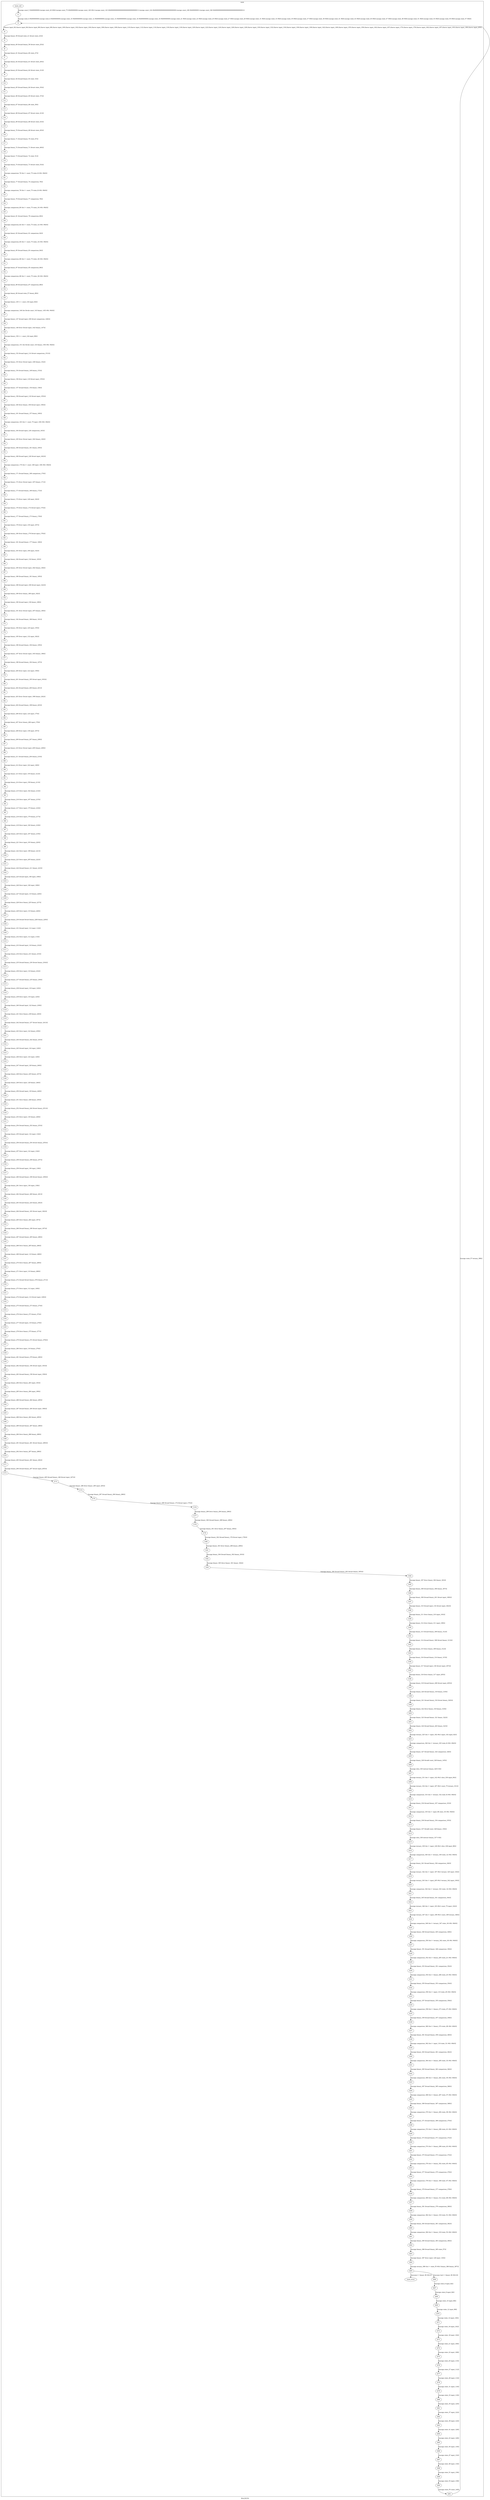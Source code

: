 digraph G {
label="Btor2XCFA";
subgraph cluster_0 {
label="main";
main_init[];
l1[];
l3[];
l4[];
l5[];
l6[];
l7[];
l8[];
l9[];
l10[];
l11[];
l12[];
l13[];
l14[];
l15[];
l16[];
l17[];
l18[];
l19[];
l20[];
l21[];
l22[];
l23[];
l24[];
l25[];
l26[];
l27[];
l28[];
l29[];
l30[];
l31[];
l32[];
l33[];
l34[];
l35[];
l36[];
l37[];
l38[];
l39[];
l40[];
l41[];
l42[];
l43[];
l44[];
l45[];
l46[];
l47[];
l48[];
l49[];
l50[];
l51[];
l52[];
l53[];
l54[];
l55[];
l56[];
l57[];
l58[];
l59[];
l60[];
l61[];
l62[];
l63[];
l64[];
l65[];
l66[];
l67[];
l68[];
l69[];
l70[];
l71[];
l72[];
l73[];
l74[];
l75[];
l76[];
l77[];
l78[];
l79[];
l80[];
l81[];
l82[];
l83[];
l84[];
l85[];
l86[];
l87[];
l88[];
l89[];
l90[];
l91[];
l92[];
l93[];
l94[];
l95[];
l96[];
l97[];
l98[];
l99[];
l100[];
l101[];
l102[];
l103[];
l104[];
l105[];
l106[];
l107[];
l108[];
l109[];
l110[];
l111[];
l112[];
l113[];
l114[];
l115[];
l116[];
l117[];
l118[];
l119[];
l120[];
l121[];
l122[];
l123[];
l124[];
l125[];
l126[];
l127[];
l128[];
l129[];
l130[];
l131[];
l132[];
l133[];
l134[];
l135[];
l136[];
l137[];
l138[];
l139[];
l140[];
l141[];
l142[];
l143[];
l144[];
l145[];
l146[];
l147[];
l148[];
l149[];
l150[];
l151[];
l152[];
l153[];
l154[];
l155[];
l156[];
l157[];
l158[];
l159[];
l160[];
l161[];
l162[];
l163[];
l164[];
l165[];
l166[];
l167[];
l168[];
l169[];
l170[];
l171[];
l172[];
l173[];
l174[];
l175[];
l176[];
l177[];
l178[];
l179[];
l180[];
l181[];
l182[];
l183[];
l184[];
l185[];
l186[];
l187[];
l188[];
l189[];
l190[];
l191[];
l192[];
l193[];
l194[];
l195[];
l196[];
l197[];
l198[];
l199[];
l200[];
l201[];
l202[];
l203[];
l204[];
l205[];
l206[];
l207[];
l208[];
l209[];
l210[];
l211[];
l212[];
l213[];
l214[];
l215[];
l216[];
l217[];
l218[];
l219[];
l220[];
l221[];
l222[];
l223[];
l224[];
l225[];
l226[];
l227[];
l228[];
l229[];
l230[];
l231[];
l232[];
l233[];
l234[];
l235[];
l236[];
l237[];
l238[];
l239[];
l240[];
l241[];
l242[];
l243[];
l244[];
l245[];
l246[];
l247[];
l248[];
l249[];
l250[];
l251[];
l252[];
l253[];
l254[];
l255[];
l256[];
l257[];
l258[];
l259[];
l260[];
l261[];
l262[];
l263[];
l264[];
l265[];
main_error[];
l266[];
l267[];
l268[];
l269[];
l270[];
l271[];
l272[];
l273[];
l274[];
l275[];
l276[];
l277[];
l278[];
l279[];
l280[];
l281[];
l282[];
l283[];
l284[];
l285[];
l286[];
l287[];
l288[];
l289[];
l290[];
l291[];
main_init -> l1 [label="[(assign const_5 #b00000000),(assign const_20 #b0),(assign const_75 #b00000000),(assign const_140 #b1),(assign const_143 #b00000000000000000000000000000011),(assign const_144 #b000000000000000000000000),(assign const_169 #b00000001),(assign const_328 #b00000000000000000000000000000001)] "];
l3 -> l4 [label="[(havoc input_92),(havoc input_94),(havoc input_96),(havoc input_98),(havoc input_100),(havoc input_102),(havoc input_104),(havoc input_106),(havoc input_108),(havoc input_110),(havoc input_112),(havoc input_114),(havoc input_116),(havoc input_118),(havoc input_120),(havoc input_122),(havoc input_124),(havoc input_126),(havoc input_128),(havoc input_130),(havoc input_132),(havoc input_134),(havoc input_136),(havoc input_138),(havoc input_142),(havoc input_149),(havoc input_155),(havoc input_159),(havoc input_162),(havoc input_167),(havoc input_175),(havoc input_179),(havoc input_182),(havoc input_187),(havoc input_193),(havoc input_199),(havoc input_205)] "];
l4 -> l5 [label="[(assign binary_59 (bvand state_21 (bvnot state_23)))] "];
l5 -> l6 [label="[(assign binary_60 (bvand binary_59 (bvnot state_25)))] "];
l6 -> l7 [label="[(assign binary_61 (bvand binary_60 state_27))] "];
l7 -> l8 [label="[(assign binary_62 (bvand binary_61 (bvnot state_29)))] "];
l8 -> l9 [label="[(assign binary_63 (bvand binary_62 (bvnot state_31)))] "];
l9 -> l10 [label="[(assign binary_64 (bvand binary_63 state_33))] "];
l10 -> l11 [label="[(assign binary_65 (bvand binary_64 (bvnot state_35)))] "];
l11 -> l12 [label="[(assign binary_66 (bvand binary_65 (bvnot state_37)))] "];
l12 -> l13 [label="[(assign binary_67 (bvand binary_66 state_39))] "];
l13 -> l14 [label="[(assign binary_68 (bvand binary_67 (bvnot state_41)))] "];
l14 -> l15 [label="[(assign binary_69 (bvand binary_68 (bvnot state_43)))] "];
l15 -> l16 [label="[(assign binary_70 (bvand binary_69 (bvnot state_45)))] "];
l16 -> l17 [label="[(assign binary_71 (bvand binary_70 state_47))] "];
l17 -> l18 [label="[(assign binary_72 (bvand binary_71 (bvnot state_49)))] "];
l18 -> l19 [label="[(assign binary_73 (bvand binary_72 state_51))] "];
l19 -> l20 [label="[(assign binary_74 (bvand binary_73 (bvnot state_53)))] "];
l20 -> l21 [label="[(assign comparison_76 (ite (= const_75 state_6) #b1 #b0))] "];
l21 -> l22 [label="[(assign binary_77 (bvand binary_74 comparison_76))] "];
l22 -> l23 [label="[(assign comparison_78 (ite (= const_75 state_8) #b1 #b0))] "];
l23 -> l24 [label="[(assign binary_79 (bvand binary_77 comparison_78))] "];
l24 -> l25 [label="[(assign comparison_80 (ite (= const_75 state_10) #b1 #b0))] "];
l25 -> l26 [label="[(assign binary_81 (bvand binary_79 comparison_80))] "];
l26 -> l27 [label="[(assign comparison_82 (ite (= const_75 state_12) #b1 #b0))] "];
l27 -> l28 [label="[(assign binary_83 (bvand binary_81 comparison_82))] "];
l28 -> l29 [label="[(assign comparison_84 (ite (= const_75 state_14) #b1 #b0))] "];
l29 -> l30 [label="[(assign binary_85 (bvand binary_83 comparison_84))] "];
l30 -> l31 [label="[(assign comparison_86 (ite (= const_75 state_16) #b1 #b0))] "];
l31 -> l32 [label="[(assign binary_87 (bvand binary_85 comparison_86))] "];
l32 -> l33 [label="[(assign comparison_88 (ite (= const_75 state_18) #b1 #b0))] "];
l33 -> l34 [label="[(assign binary_89 (bvand binary_87 comparison_88))] "];
l34 -> l35 [label="[(assign binary_90 (bvand state_57 binary_89))] "];
l35 -> l36 [label="[(assign binary_145 (++ const_144 input_94))] "];
l36 -> l37 [label="[(assign comparison_146 (ite (bvule const_143 binary_145) #b1 #b0))] "];
l37 -> l38 [label="[(assign binary_147 (bvand input_108 (bvnot comparison_146)))] "];
l38 -> l39 [label="[(assign binary_148 (bvor (bvnot input_142) binary_147))] "];
l39 -> l40 [label="[(assign binary_150 (++ const_144 input_98))] "];
l40 -> l41 [label="[(assign comparison_151 (ite (bvule const_143 binary_150) #b1 #b0))] "];
l41 -> l42 [label="[(assign binary_152 (bvand input_114 (bvnot comparison_151)))] "];
l42 -> l43 [label="[(assign binary_153 (bvor (bvnot input_149) binary_152))] "];
l43 -> l44 [label="[(assign binary_154 (bvand binary_148 binary_153))] "];
l44 -> l45 [label="[(assign binary_156 (bvor input_118 (bvnot input_155)))] "];
l45 -> l46 [label="[(assign binary_157 (bvand binary_154 binary_156))] "];
l46 -> l47 [label="[(assign binary_158 (bvand input_118 (bvnot input_155)))] "];
l47 -> l48 [label="[(assign binary_160 (bvor binary_158 (bvnot input_159)))] "];
l48 -> l49 [label="[(assign binary_161 (bvand binary_157 binary_160))] "];
l49 -> l50 [label="[(assign comparison_163 (ite (= const_75 input_100) #b1 #b0))] "];
l50 -> l51 [label="[(assign binary_164 (bvand input_126 comparison_163))] "];
l51 -> l52 [label="[(assign binary_165 (bvor (bvnot input_162) binary_164))] "];
l52 -> l53 [label="[(assign binary_166 (bvand binary_161 binary_165))] "];
l53 -> l54 [label="[(assign binary_168 (bvand input_126 (bvnot input_162)))] "];
l54 -> l55 [label="[(assign comparison_170 (ite (= const_169 input_100) #b1 #b0))] "];
l55 -> l56 [label="[(assign binary_171 (bvand binary_168 comparison_170))] "];
l56 -> l57 [label="[(assign binary_172 (bvor (bvnot input_167) binary_171))] "];
l57 -> l58 [label="[(assign binary_173 (bvand binary_166 binary_172))] "];
l58 -> l59 [label="[(assign binary_174 (bvor input_128 input_162))] "];
l59 -> l60 [label="[(assign binary_176 (bvor binary_174 (bvnot input_175)))] "];
l60 -> l61 [label="[(assign binary_177 (bvand binary_173 binary_176))] "];
l61 -> l62 [label="[(assign binary_178 (bvor input_130 input_167))] "];
l62 -> l63 [label="[(assign binary_180 (bvor binary_178 (bvnot input_179)))] "];
l63 -> l64 [label="[(assign binary_181 (bvand binary_177 binary_180))] "];
l64 -> l65 [label="[(assign binary_183 (bvor input_106 input_142))] "];
l65 -> l66 [label="[(assign binary_184 (bvand input_134 binary_183))] "];
l66 -> l67 [label="[(assign binary_185 (bvor (bvnot input_182) binary_184))] "];
l67 -> l68 [label="[(assign binary_186 (bvand binary_181 binary_185))] "];
l68 -> l69 [label="[(assign binary_188 (bvand input_108 (bvnot input_142)))] "];
l69 -> l70 [label="[(assign binary_189 (bvor binary_188 input_182))] "];
l70 -> l71 [label="[(assign binary_190 (bvand input_136 binary_189))] "];
l71 -> l72 [label="[(assign binary_191 (bvor (bvnot input_187) binary_190))] "];
l72 -> l73 [label="[(assign binary_192 (bvand binary_186 binary_191))] "];
l73 -> l74 [label="[(assign binary_194 (bvor input_120 input_155))] "];
l74 -> l75 [label="[(assign binary_195 (bvor input_132 input_182))] "];
l75 -> l76 [label="[(assign binary_196 (bvand binary_194 binary_195))] "];
l76 -> l77 [label="[(assign binary_197 (bvor (bvnot input_193) binary_196))] "];
l77 -> l78 [label="[(assign binary_198 (bvand binary_192 binary_197))] "];
l78 -> l79 [label="[(assign binary_200 (bvor input_122 input_159))] "];
l79 -> l80 [label="[(assign binary_201 (bvand binary_195 (bvnot input_193)))] "];
l80 -> l81 [label="[(assign binary_202 (bvand binary_200 binary_201))] "];
l81 -> l82 [label="[(assign binary_203 (bvor (bvnot input_199) binary_202))] "];
l82 -> l83 [label="[(assign binary_204 (bvand binary_198 binary_203))] "];
l83 -> l84 [label="[(assign binary_206 (bvor input_124 input_175))] "];
l84 -> l85 [label="[(assign binary_207 (bvor binary_206 input_179))] "];
l85 -> l86 [label="[(assign binary_208 (bvor input_138 input_187))] "];
l86 -> l87 [label="[(assign binary_209 (bvand binary_207 binary_208))] "];
l87 -> l88 [label="[(assign binary_210 (bvor (bvnot input_205) binary_209))] "];
l88 -> l89 [label="[(assign binary_211 (bvand binary_204 binary_210))] "];
l89 -> l90 [label="[(assign binary_212 (bvor input_142 input_149))] "];
l90 -> l91 [label="[(assign binary_213 (bvor input_155 binary_212))] "];
l91 -> l92 [label="[(assign binary_214 (bvor input_159 binary_213))] "];
l92 -> l93 [label="[(assign binary_215 (bvor input_162 binary_214))] "];
l93 -> l94 [label="[(assign binary_216 (bvor input_167 binary_215))] "];
l94 -> l95 [label="[(assign binary_217 (bvor input_175 binary_216))] "];
l95 -> l96 [label="[(assign binary_218 (bvor input_179 binary_217))] "];
l96 -> l97 [label="[(assign binary_219 (bvor input_182 binary_218))] "];
l97 -> l98 [label="[(assign binary_220 (bvor input_187 binary_219))] "];
l98 -> l99 [label="[(assign binary_221 (bvor input_193 binary_220))] "];
l99 -> l100 [label="[(assign binary_222 (bvor input_199 binary_221))] "];
l100 -> l101 [label="[(assign binary_223 (bvor input_205 binary_222))] "];
l101 -> l102 [label="[(assign binary_224 (bvand binary_211 binary_223))] "];
l102 -> l103 [label="[(assign binary_225 (bvand input_106 input_108))] "];
l103 -> l104 [label="[(assign binary_226 (bvor input_106 input_108))] "];
l104 -> l105 [label="[(assign binary_227 (bvand input_110 binary_226))] "];
l105 -> l106 [label="[(assign binary_228 (bvor binary_225 binary_227))] "];
l106 -> l107 [label="[(assign binary_229 (bvor input_110 binary_226))] "];
l107 -> l108 [label="[(assign binary_230 (bvand (bvnot binary_228) binary_229))] "];
l108 -> l109 [label="[(assign binary_231 (bvand input_112 input_114))] "];
l109 -> l110 [label="[(assign binary_232 (bvor input_112 input_114))] "];
l110 -> l111 [label="[(assign binary_233 (bvand input_116 binary_232))] "];
l111 -> l112 [label="[(assign binary_234 (bvor binary_231 binary_233))] "];
l112 -> l113 [label="[(assign binary_235 (bvand binary_230 (bvnot binary_234)))] "];
l113 -> l114 [label="[(assign binary_236 (bvor input_116 binary_232))] "];
l114 -> l115 [label="[(assign binary_237 (bvand binary_235 binary_236))] "];
l115 -> l116 [label="[(assign binary_238 (bvand input_118 input_120))] "];
l116 -> l117 [label="[(assign binary_239 (bvor input_118 input_120))] "];
l117 -> l118 [label="[(assign binary_240 (bvand input_122 binary_239))] "];
l118 -> l119 [label="[(assign binary_241 (bvor binary_238 binary_240))] "];
l119 -> l120 [label="[(assign binary_242 (bvand binary_237 (bvnot binary_241)))] "];
l120 -> l121 [label="[(assign binary_243 (bvor input_122 binary_239))] "];
l121 -> l122 [label="[(assign binary_244 (bvand binary_242 binary_243))] "];
l122 -> l123 [label="[(assign binary_245 (bvand input_124 input_126))] "];
l123 -> l124 [label="[(assign binary_246 (bvor input_124 input_126))] "];
l124 -> l125 [label="[(assign binary_247 (bvand input_128 binary_246))] "];
l125 -> l126 [label="[(assign binary_248 (bvor binary_245 binary_247))] "];
l126 -> l127 [label="[(assign binary_249 (bvor input_128 binary_246))] "];
l127 -> l128 [label="[(assign binary_250 (bvand input_130 binary_249))] "];
l128 -> l129 [label="[(assign binary_251 (bvor binary_248 binary_250))] "];
l129 -> l130 [label="[(assign binary_252 (bvand binary_244 (bvnot binary_251)))] "];
l130 -> l131 [label="[(assign binary_253 (bvor input_130 binary_249))] "];
l131 -> l132 [label="[(assign binary_254 (bvand binary_252 binary_253))] "];
l132 -> l133 [label="[(assign binary_255 (bvand input_132 input_134))] "];
l133 -> l134 [label="[(assign binary_256 (bvand binary_254 (bvnot binary_255)))] "];
l134 -> l135 [label="[(assign binary_257 (bvor input_132 input_134))] "];
l135 -> l136 [label="[(assign binary_258 (bvand binary_256 binary_257))] "];
l136 -> l137 [label="[(assign binary_259 (bvand input_136 input_138))] "];
l137 -> l138 [label="[(assign binary_260 (bvand binary_258 (bvnot binary_259)))] "];
l138 -> l139 [label="[(assign binary_261 (bvor input_136 input_138))] "];
l139 -> l140 [label="[(assign binary_262 (bvand binary_260 binary_261))] "];
l140 -> l141 [label="[(assign binary_263 (bvand binary_224 binary_262))] "];
l141 -> l142 [label="[(assign binary_264 (bvand binary_183 (bvnot input_182)))] "];
l142 -> l143 [label="[(assign binary_265 (bvor binary_264 input_187))] "];
l143 -> l144 [label="[(assign binary_266 (bvand binary_189 (bvnot input_187)))] "];
l144 -> l145 [label="[(assign binary_267 (bvand binary_265 binary_266))] "];
l145 -> l146 [label="[(assign binary_268 (bvor binary_265 binary_266))] "];
l146 -> l147 [label="[(assign binary_269 (bvand input_110 binary_268))] "];
l147 -> l148 [label="[(assign binary_270 (bvor binary_267 binary_269))] "];
l148 -> l149 [label="[(assign binary_271 (bvor input_110 binary_268))] "];
l149 -> l150 [label="[(assign binary_272 (bvand (bvnot binary_270) binary_271))] "];
l150 -> l151 [label="[(assign binary_273 (bvor input_112 input_149))] "];
l151 -> l152 [label="[(assign binary_274 (bvand input_114 (bvnot input_149)))] "];
l152 -> l153 [label="[(assign binary_275 (bvand binary_273 binary_274))] "];
l153 -> l154 [label="[(assign binary_276 (bvor binary_273 binary_274))] "];
l154 -> l155 [label="[(assign binary_277 (bvand input_116 binary_276))] "];
l155 -> l156 [label="[(assign binary_278 (bvor binary_275 binary_277))] "];
l156 -> l157 [label="[(assign binary_279 (bvand binary_272 (bvnot binary_278)))] "];
l157 -> l158 [label="[(assign binary_280 (bvor input_116 binary_276))] "];
l158 -> l159 [label="[(assign binary_281 (bvand binary_279 binary_280))] "];
l159 -> l160 [label="[(assign binary_282 (bvand binary_194 (bvnot input_193)))] "];
l160 -> l161 [label="[(assign binary_283 (bvand binary_158 (bvnot input_159)))] "];
l161 -> l162 [label="[(assign binary_284 (bvor binary_283 input_193))] "];
l162 -> l163 [label="[(assign binary_285 (bvor binary_284 input_199))] "];
l163 -> l164 [label="[(assign binary_286 (bvand binary_282 binary_285))] "];
l164 -> l165 [label="[(assign binary_287 (bvand binary_200 (bvnot input_199)))] "];
l165 -> l166 [label="[(assign binary_288 (bvor binary_282 binary_285))] "];
l166 -> l167 [label="[(assign binary_289 (bvand binary_287 binary_288))] "];
l167 -> l168 [label="[(assign binary_290 (bvor binary_286 binary_289))] "];
l168 -> l169 [label="[(assign binary_291 (bvand binary_281 (bvnot binary_290)))] "];
l169 -> l170 [label="[(assign binary_292 (bvor binary_287 binary_288))] "];
l170 -> l171 [label="[(assign binary_293 (bvand binary_291 binary_292))] "];
l171 -> l172 [label="[(assign binary_294 (bvand binary_207 (bvnot input_205)))] "];
l172 -> l173 [label="[(assign binary_295 (bvand binary_168 (bvnot input_167)))] "];
l173 -> l174 [label="[(assign binary_296 (bvor binary_295 input_205))] "];
l174 -> l175 [label="[(assign binary_297 (bvand binary_294 binary_296))] "];
l175 -> l176 [label="[(assign binary_298 (bvand binary_174 (bvnot input_175)))] "];
l176 -> l177 [label="[(assign binary_299 (bvor binary_294 binary_296))] "];
l177 -> l178 [label="[(assign binary_300 (bvand binary_298 binary_299))] "];
l178 -> l179 [label="[(assign binary_301 (bvor binary_297 binary_300))] "];
l179 -> l180 [label="[(assign binary_302 (bvand binary_178 (bvnot input_179)))] "];
l180 -> l181 [label="[(assign binary_303 (bvor binary_298 binary_299))] "];
l181 -> l182 [label="[(assign binary_304 (bvand binary_302 binary_303))] "];
l182 -> l183 [label="[(assign binary_305 (bvor binary_301 binary_304))] "];
l183 -> l184 [label="[(assign binary_306 (bvand binary_293 (bvnot binary_305)))] "];
l184 -> l185 [label="[(assign binary_307 (bvor binary_302 binary_303))] "];
l185 -> l186 [label="[(assign binary_308 (bvand binary_306 binary_307))] "];
l186 -> l187 [label="[(assign binary_309 (bvand binary_201 (bvnot input_199)))] "];
l187 -> l188 [label="[(assign binary_310 (bvand input_134 (bvnot input_182)))] "];
l188 -> l189 [label="[(assign binary_311 (bvor binary_310 input_193))] "];
l189 -> l190 [label="[(assign binary_312 (bvor binary_311 input_199))] "];
l190 -> l191 [label="[(assign binary_313 (bvand binary_309 binary_312))] "];
l191 -> l192 [label="[(assign binary_314 (bvand binary_308 (bvnot binary_313)))] "];
l192 -> l193 [label="[(assign binary_315 (bvor binary_309 binary_312))] "];
l193 -> l194 [label="[(assign binary_316 (bvand binary_314 binary_315))] "];
l194 -> l195 [label="[(assign binary_317 (bvand input_136 (bvnot input_187)))] "];
l195 -> l196 [label="[(assign binary_318 (bvor binary_317 input_205))] "];
l196 -> l197 [label="[(assign binary_319 (bvand binary_208 (bvnot input_205)))] "];
l197 -> l198 [label="[(assign binary_320 (bvand binary_318 binary_319))] "];
l198 -> l199 [label="[(assign binary_321 (bvand binary_316 (bvnot binary_320)))] "];
l199 -> l200 [label="[(assign binary_322 (bvor binary_318 binary_319))] "];
l200 -> l201 [label="[(assign binary_323 (bvand binary_321 binary_322))] "];
l201 -> l202 [label="[(assign binary_324 (bvand binary_263 binary_323))] "];
l202 -> l203 [label="[(assign ternary_325 (ite (= input_182 #b1) input_102 input_92))] "];
l203 -> l204 [label="[(assign comparison_326 (ite (= ternary_325 state_6) #b1 #b0))] "];
l204 -> l205 [label="[(assign binary_327 (bvand binary_324 comparison_326))] "];
l205 -> l206 [label="[(assign binary_329 (bvadd const_328 binary_145))] "];
l206 -> l207 [label="[(assign slice_330 (extract binary_329 0 8))] "];
l207 -> l208 [label="[(assign ternary_331 (ite (= input_142 #b1) slice_330 input_94))] "];
l208 -> l209 [label="[(assign ternary_332 (ite (= input_187 #b1) const_75 ternary_331))] "];
l209 -> l210 [label="[(assign comparison_333 (ite (= ternary_332 state_8) #b1 #b0))] "];
l210 -> l211 [label="[(assign binary_334 (bvand binary_327 comparison_333))] "];
l211 -> l212 [label="[(assign comparison_335 (ite (= input_96 state_10) #b1 #b0))] "];
l212 -> l213 [label="[(assign binary_336 (bvand binary_334 comparison_335))] "];
l213 -> l214 [label="[(assign binary_337 (bvadd const_328 binary_150))] "];
l214 -> l215 [label="[(assign slice_338 (extract binary_337 0 8))] "];
l215 -> l216 [label="[(assign ternary_339 (ite (= input_149 #b1) slice_338 input_98))] "];
l216 -> l217 [label="[(assign comparison_340 (ite (= ternary_339 state_12) #b1 #b0))] "];
l217 -> l218 [label="[(assign binary_341 (bvand binary_336 comparison_340))] "];
l218 -> l219 [label="[(assign ternary_342 (ite (= input_187 #b1) ternary_325 input_104))] "];
l219 -> l220 [label="[(assign ternary_343 (ite (= input_205 #b1) ternary_342 input_100))] "];
l220 -> l221 [label="[(assign comparison_344 (ite (= ternary_343 state_14) #b1 #b0))] "];
l221 -> l222 [label="[(assign binary_345 (bvand binary_341 comparison_344))] "];
l222 -> l223 [label="[(assign ternary_346 (ite (= input_193 #b1) const_75 input_102))] "];
l223 -> l224 [label="[(assign ternary_347 (ite (= input_199 #b1) const_169 ternary_346))] "];
l224 -> l225 [label="[(assign comparison_348 (ite (= ternary_347 state_16) #b1 #b0))] "];
l225 -> l226 [label="[(assign binary_349 (bvand binary_345 comparison_348))] "];
l226 -> l227 [label="[(assign comparison_350 (ite (= ternary_342 state_18) #b1 #b0))] "];
l227 -> l228 [label="[(assign binary_351 (bvand binary_349 comparison_350))] "];
l228 -> l229 [label="[(assign comparison_352 (ite (= binary_265 state_21) #b1 #b0))] "];
l229 -> l230 [label="[(assign binary_353 (bvand binary_351 comparison_352))] "];
l230 -> l231 [label="[(assign comparison_354 (ite (= binary_266 state_23) #b1 #b0))] "];
l231 -> l232 [label="[(assign binary_355 (bvand binary_353 comparison_354))] "];
l232 -> l233 [label="[(assign comparison_356 (ite (= input_110 state_25) #b1 #b0))] "];
l233 -> l234 [label="[(assign binary_357 (bvand binary_355 comparison_356))] "];
l234 -> l235 [label="[(assign comparison_358 (ite (= binary_273 state_27) #b1 #b0))] "];
l235 -> l236 [label="[(assign binary_359 (bvand binary_357 comparison_358))] "];
l236 -> l237 [label="[(assign comparison_360 (ite (= binary_274 state_29) #b1 #b0))] "];
l237 -> l238 [label="[(assign binary_361 (bvand binary_359 comparison_360))] "];
l238 -> l239 [label="[(assign comparison_362 (ite (= input_116 state_31) #b1 #b0))] "];
l239 -> l240 [label="[(assign binary_363 (bvand binary_361 comparison_362))] "];
l240 -> l241 [label="[(assign comparison_364 (ite (= binary_285 state_33) #b1 #b0))] "];
l241 -> l242 [label="[(assign binary_365 (bvand binary_363 comparison_364))] "];
l242 -> l243 [label="[(assign comparison_366 (ite (= binary_282 state_35) #b1 #b0))] "];
l243 -> l244 [label="[(assign binary_367 (bvand binary_365 comparison_366))] "];
l244 -> l245 [label="[(assign comparison_368 (ite (= binary_287 state_37) #b1 #b0))] "];
l245 -> l246 [label="[(assign binary_369 (bvand binary_367 comparison_368))] "];
l246 -> l247 [label="[(assign comparison_370 (ite (= binary_294 state_39) #b1 #b0))] "];
l247 -> l248 [label="[(assign binary_371 (bvand binary_369 comparison_370))] "];
l248 -> l249 [label="[(assign comparison_372 (ite (= binary_296 state_41) #b1 #b0))] "];
l249 -> l250 [label="[(assign binary_373 (bvand binary_371 comparison_372))] "];
l250 -> l251 [label="[(assign comparison_374 (ite (= binary_298 state_43) #b1 #b0))] "];
l251 -> l252 [label="[(assign binary_375 (bvand binary_373 comparison_374))] "];
l252 -> l253 [label="[(assign comparison_376 (ite (= binary_302 state_45) #b1 #b0))] "];
l253 -> l254 [label="[(assign binary_377 (bvand binary_375 comparison_376))] "];
l254 -> l255 [label="[(assign comparison_378 (ite (= binary_309 state_47) #b1 #b0))] "];
l255 -> l256 [label="[(assign binary_379 (bvand binary_377 comparison_378))] "];
l256 -> l257 [label="[(assign comparison_380 (ite (= binary_312 state_49) #b1 #b0))] "];
l257 -> l258 [label="[(assign binary_381 (bvand binary_379 comparison_380))] "];
l258 -> l259 [label="[(assign comparison_382 (ite (= binary_318 state_51) #b1 #b0))] "];
l259 -> l260 [label="[(assign binary_383 (bvand binary_381 comparison_382))] "];
l260 -> l261 [label="[(assign comparison_384 (ite (= binary_319 state_53) #b1 #b0))] "];
l261 -> l262 [label="[(assign binary_385 (bvand binary_383 comparison_384))] "];
l262 -> l263 [label="[(assign binary_386 (bvand binary_385 state_57))] "];
l263 -> l264 [label="[(assign binary_387 (bvor input_128 input_130))] "];
l264 -> l265 [label="[(assign ternary_388 (ite (= state_55 #b1) binary_386 binary_387))] "];
l265 -> main_error [label="[(assume (= binary_90 #b1))] "];
l265 -> l266 [label="[(assume (not (= binary_90 #b1)))] "];
l266 -> l267 [label="[(assign state_6 input_92)] "];
l267 -> l268 [label="[(assign state_8 input_94)] "];
l268 -> l269 [label="[(assign state_10 input_96)] "];
l269 -> l270 [label="[(assign state_12 input_98)] "];
l270 -> l271 [label="[(assign state_14 input_100)] "];
l271 -> l272 [label="[(assign state_16 input_102)] "];
l272 -> l273 [label="[(assign state_18 input_104)] "];
l273 -> l274 [label="[(assign state_21 input_106)] "];
l274 -> l275 [label="[(assign state_23 input_108)] "];
l275 -> l276 [label="[(assign state_25 input_110)] "];
l276 -> l277 [label="[(assign state_27 input_112)] "];
l277 -> l278 [label="[(assign state_29 input_114)] "];
l278 -> l279 [label="[(assign state_31 input_116)] "];
l279 -> l280 [label="[(assign state_33 input_118)] "];
l280 -> l281 [label="[(assign state_35 input_120)] "];
l281 -> l282 [label="[(assign state_37 input_122)] "];
l282 -> l283 [label="[(assign state_39 input_124)] "];
l283 -> l284 [label="[(assign state_41 input_126)] "];
l284 -> l285 [label="[(assign state_43 input_128)] "];
l285 -> l286 [label="[(assign state_45 input_130)] "];
l286 -> l287 [label="[(assign state_47 input_132)] "];
l287 -> l288 [label="[(assign state_49 input_134)] "];
l288 -> l289 [label="[(assign state_51 input_136)] "];
l289 -> l290 [label="[(assign state_53 input_138)] "];
l290 -> l291 [label="[(assign state_55 const_140)] "];
l291 -> l3 [label="[(assign state_57 ternary_388)] "];
l1 -> l3 [label="[(assign state_6 #b00000000),(assign state_8 #b00000000),(assign state_10 #b00000000),(assign state_12 #b00000000),(assign state_14 #b00000000),(assign state_16 #b00000000),(assign state_18 #b00000000),(assign state_21 #b0),(assign state_23 #b0),(assign state_25 #b0),(assign state_27 #b0),(assign state_29 #b0),(assign state_31 #b0),(assign state_33 #b0),(assign state_35 #b0),(assign state_37 #b0),(assign state_39 #b0),(assign state_41 #b0),(assign state_43 #b0),(assign state_45 #b0),(assign state_47 #b0),(assign state_49 #b0),(assign state_51 #b0),(assign state_53 #b0),(assign state_55 #b0),(assign state_57 #b0)] "];

}
}
